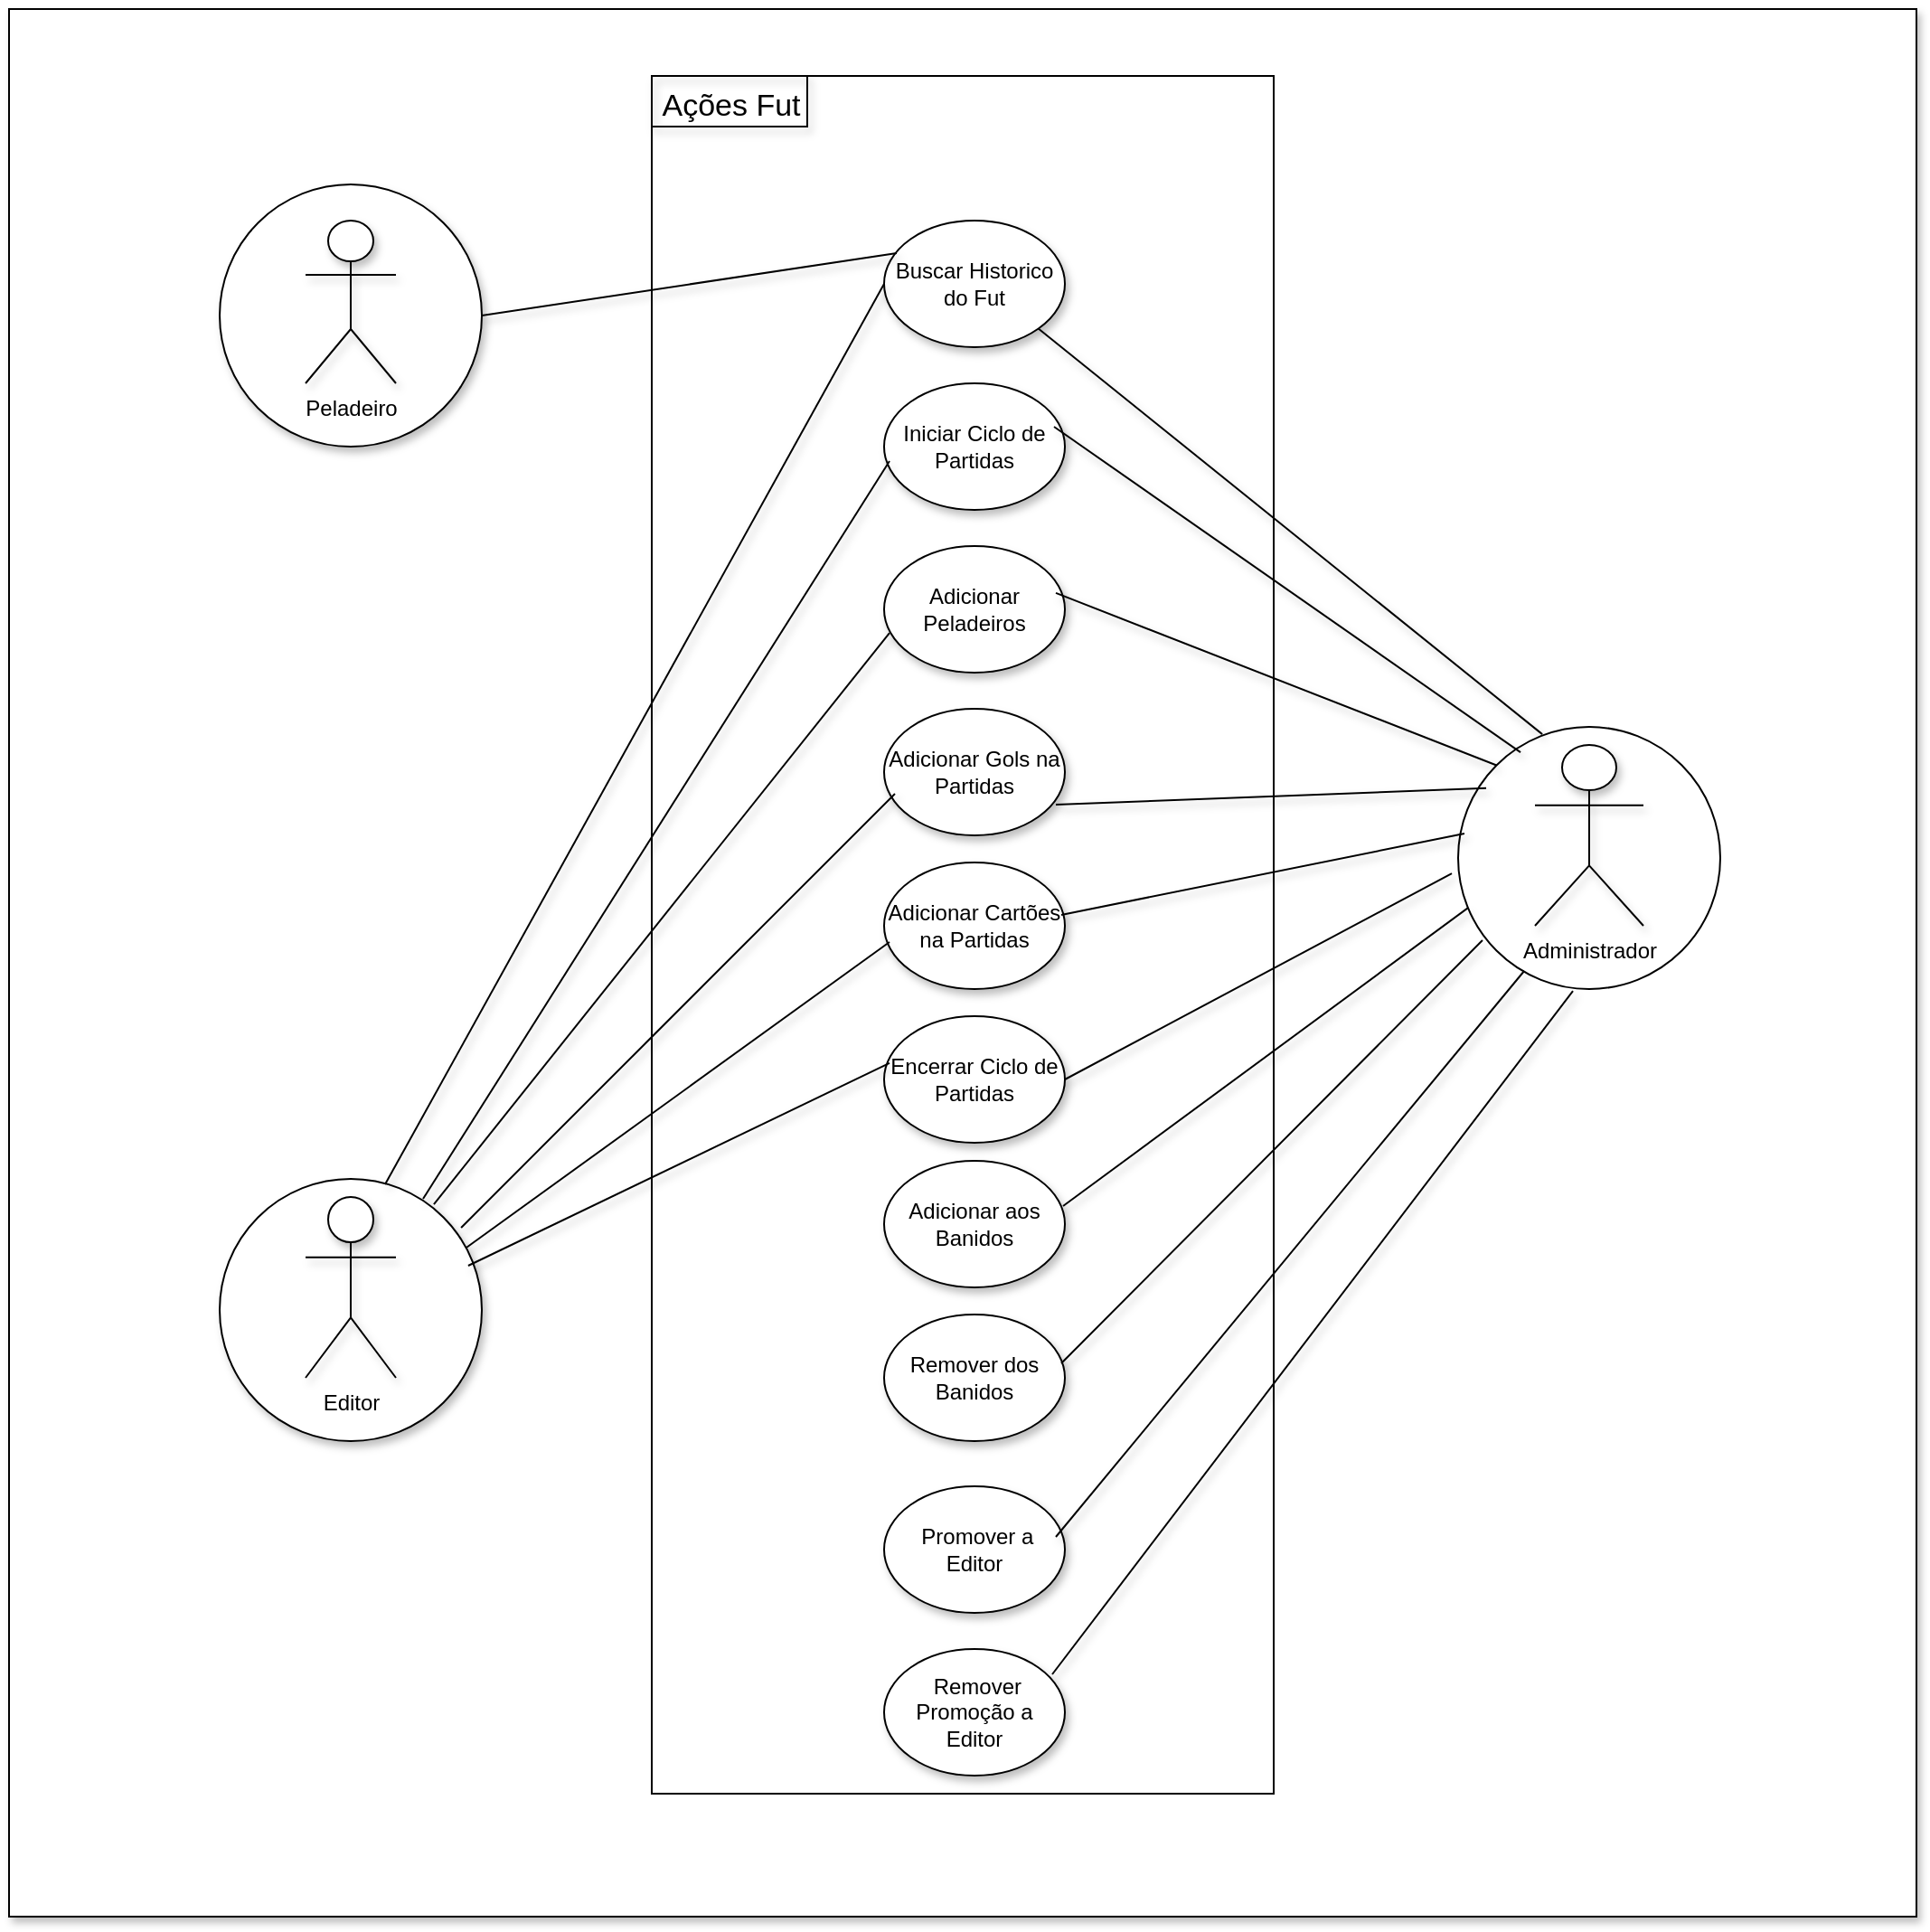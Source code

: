 <mxfile>
    <diagram id="J5sNGLrvIwUCoanL-hpi" name="Página-1">
        <mxGraphModel dx="1913" dy="825" grid="1" gridSize="10" guides="1" tooltips="1" connect="1" arrows="1" fold="1" page="1" pageScale="1" pageWidth="827" pageHeight="1169" background="#ffffff" math="0" shadow="0">
            <root>
                <mxCell id="0"/>
                <mxCell id="1" parent="0"/>
                <mxCell id="61" value="" style="whiteSpace=wrap;html=1;aspect=fixed;shadow=1;" parent="1" vertex="1">
                    <mxGeometry y="15" width="1055" height="1055" as="geometry"/>
                </mxCell>
                <mxCell id="49" value="" style="ellipse;whiteSpace=wrap;html=1;aspect=fixed;" parent="1" vertex="1">
                    <mxGeometry x="801.5" y="412" width="145" height="145" as="geometry"/>
                </mxCell>
                <mxCell id="48" value="" style="ellipse;whiteSpace=wrap;html=1;aspect=fixed;shadow=1;" parent="1" vertex="1">
                    <mxGeometry x="116.5" y="662" width="145" height="145" as="geometry"/>
                </mxCell>
                <mxCell id="47" value="" style="ellipse;whiteSpace=wrap;html=1;aspect=fixed;shadow=1;" parent="1" vertex="1">
                    <mxGeometry x="116.5" y="112" width="145" height="145" as="geometry"/>
                </mxCell>
                <mxCell id="5" value="Peladeiro" style="shape=umlActor;verticalLabelPosition=bottom;verticalAlign=top;html=1;shadow=1;" parent="1" vertex="1">
                    <mxGeometry x="164" y="132" width="50" height="90" as="geometry"/>
                </mxCell>
                <mxCell id="9" value="Editor" style="shape=umlActor;verticalLabelPosition=bottom;verticalAlign=top;html=1;shadow=1;" parent="1" vertex="1">
                    <mxGeometry x="164" y="672" width="50" height="100" as="geometry"/>
                </mxCell>
                <mxCell id="10" value="Administrador" style="shape=umlActor;verticalLabelPosition=bottom;verticalAlign=top;html=1;shadow=1;" parent="1" vertex="1">
                    <mxGeometry x="844" y="422" width="60" height="100" as="geometry"/>
                </mxCell>
                <mxCell id="11" value="" style="rounded=0;whiteSpace=wrap;html=1;direction=south;" parent="1" vertex="1">
                    <mxGeometry x="355.5" y="52" width="344" height="950" as="geometry"/>
                </mxCell>
                <mxCell id="12" value="&lt;span style=&quot;font-weight: normal;&quot;&gt;&lt;font style=&quot;font-size: 17px;&quot;&gt;Ações Fut&lt;/font&gt;&lt;/span&gt;" style="text;strokeColor=default;fillColor=none;html=1;fontSize=24;fontStyle=1;verticalAlign=middle;align=center;shadow=1;" parent="1" vertex="1">
                    <mxGeometry x="355.5" y="52" width="86" height="28" as="geometry"/>
                </mxCell>
                <mxCell id="13" value="Buscar Historico do Fut" style="ellipse;whiteSpace=wrap;html=1;shadow=1;" parent="1" vertex="1">
                    <mxGeometry x="484" y="132" width="100" height="70" as="geometry"/>
                </mxCell>
                <mxCell id="14" value="Iniciar Ciclo de Partidas" style="ellipse;whiteSpace=wrap;html=1;shadow=1;" parent="1" vertex="1">
                    <mxGeometry x="484" y="222" width="100" height="70" as="geometry"/>
                </mxCell>
                <mxCell id="17" value="Encerrar Ciclo de Partidas" style="ellipse;whiteSpace=wrap;html=1;shadow=1;" parent="1" vertex="1">
                    <mxGeometry x="484" y="572" width="100" height="70" as="geometry"/>
                </mxCell>
                <mxCell id="19" value="Adicionar aos Banidos" style="ellipse;whiteSpace=wrap;html=1;shadow=1;" parent="1" vertex="1">
                    <mxGeometry x="484" y="652" width="100" height="70" as="geometry"/>
                </mxCell>
                <mxCell id="20" value="Remover dos Banidos" style="ellipse;whiteSpace=wrap;html=1;shadow=1;" parent="1" vertex="1">
                    <mxGeometry x="484" y="737" width="100" height="70" as="geometry"/>
                </mxCell>
                <mxCell id="21" value="Adicionar Gols na Partidas" style="ellipse;whiteSpace=wrap;html=1;shadow=1;" parent="1" vertex="1">
                    <mxGeometry x="484" y="402" width="100" height="70" as="geometry"/>
                </mxCell>
                <mxCell id="22" value="Adicionar Cartões na Partidas" style="ellipse;whiteSpace=wrap;html=1;shadow=1;" parent="1" vertex="1">
                    <mxGeometry x="484" y="487" width="100" height="70" as="geometry"/>
                </mxCell>
                <mxCell id="23" value="&amp;nbsp;Promover a Editor" style="ellipse;whiteSpace=wrap;html=1;shadow=1;" parent="1" vertex="1">
                    <mxGeometry x="484" y="832" width="100" height="70" as="geometry"/>
                </mxCell>
                <mxCell id="24" value="&amp;nbsp;Remover Promoção a Editor" style="ellipse;whiteSpace=wrap;html=1;shadow=1;" parent="1" vertex="1">
                    <mxGeometry x="484" y="922" width="100" height="70" as="geometry"/>
                </mxCell>
                <mxCell id="43" value="" style="endArrow=none;html=1;exitX=1;exitY=1;exitDx=0;exitDy=0;entryX=0.321;entryY=0.028;entryDx=0;entryDy=0;entryPerimeter=0;shadow=1;" parent="1" source="13" target="49" edge="1">
                    <mxGeometry width="50" height="50" relative="1" as="geometry">
                        <mxPoint x="494" y="462" as="sourcePoint"/>
                        <mxPoint x="544" y="412" as="targetPoint"/>
                    </mxGeometry>
                </mxCell>
                <mxCell id="44" value="" style="endArrow=none;html=1;exitX=0.94;exitY=0.343;exitDx=0;exitDy=0;exitPerimeter=0;entryX=0.238;entryY=0.097;entryDx=0;entryDy=0;entryPerimeter=0;shadow=1;" parent="1" source="14" target="49" edge="1">
                    <mxGeometry width="50" height="50" relative="1" as="geometry">
                        <mxPoint x="579" y="202" as="sourcePoint"/>
                        <mxPoint x="854" y="454" as="targetPoint"/>
                    </mxGeometry>
                </mxCell>
                <mxCell id="45" value="" style="endArrow=none;html=1;exitX=0.95;exitY=0.757;exitDx=0;exitDy=0;exitPerimeter=0;entryX=0.107;entryY=0.234;entryDx=0;entryDy=0;entryPerimeter=0;shadow=1;" parent="1" source="21" target="49" edge="1">
                    <mxGeometry width="50" height="50" relative="1" as="geometry">
                        <mxPoint x="588" y="256" as="sourcePoint"/>
                        <mxPoint x="854" y="459" as="targetPoint"/>
                    </mxGeometry>
                </mxCell>
                <mxCell id="46" value="" style="endArrow=none;html=1;exitX=0.98;exitY=0.414;exitDx=0;exitDy=0;exitPerimeter=0;entryX=0.024;entryY=0.407;entryDx=0;entryDy=0;entryPerimeter=0;shadow=1;" parent="1" source="22" target="49" edge="1">
                    <mxGeometry width="50" height="50" relative="1" as="geometry">
                        <mxPoint x="589" y="375" as="sourcePoint"/>
                        <mxPoint x="854" y="471" as="targetPoint"/>
                    </mxGeometry>
                </mxCell>
                <mxCell id="50" value="" style="endArrow=none;html=1;exitX=1;exitY=0.5;exitDx=0;exitDy=0;entryX=-0.024;entryY=0.559;entryDx=0;entryDy=0;entryPerimeter=0;shadow=1;" parent="1" source="17" target="49" edge="1">
                    <mxGeometry width="50" height="50" relative="1" as="geometry">
                        <mxPoint x="592" y="441" as="sourcePoint"/>
                        <mxPoint x="815" y="481" as="targetPoint"/>
                    </mxGeometry>
                </mxCell>
                <mxCell id="51" value="" style="endArrow=none;html=1;entryX=0.038;entryY=0.69;entryDx=0;entryDy=0;entryPerimeter=0;exitX=0.99;exitY=0.357;exitDx=0;exitDy=0;exitPerimeter=0;shadow=1;" parent="1" source="19" target="49" edge="1">
                    <mxGeometry width="50" height="50" relative="1" as="geometry">
                        <mxPoint x="594" y="537" as="sourcePoint"/>
                        <mxPoint x="808" y="503" as="targetPoint"/>
                    </mxGeometry>
                </mxCell>
                <mxCell id="52" value="" style="endArrow=none;html=1;entryX=0.093;entryY=0.814;entryDx=0;entryDy=0;entryPerimeter=0;exitX=0.98;exitY=0.386;exitDx=0;exitDy=0;exitPerimeter=0;shadow=1;" parent="1" source="20" target="49" edge="1">
                    <mxGeometry width="50" height="50" relative="1" as="geometry">
                        <mxPoint x="593" y="617" as="sourcePoint"/>
                        <mxPoint x="817" y="522" as="targetPoint"/>
                    </mxGeometry>
                </mxCell>
                <mxCell id="53" value="" style="endArrow=none;html=1;entryX=0.252;entryY=0.931;entryDx=0;entryDy=0;entryPerimeter=0;exitX=0.95;exitY=0.4;exitDx=0;exitDy=0;exitPerimeter=0;shadow=1;" parent="1" source="23" target="49" edge="1">
                    <mxGeometry width="50" height="50" relative="1" as="geometry">
                        <mxPoint x="596" y="707" as="sourcePoint"/>
                        <mxPoint x="825" y="540" as="targetPoint"/>
                    </mxGeometry>
                </mxCell>
                <mxCell id="54" value="" style="endArrow=none;html=1;entryX=0.438;entryY=1.007;entryDx=0;entryDy=0;entryPerimeter=0;exitX=0.93;exitY=0.2;exitDx=0;exitDy=0;exitPerimeter=0;shadow=1;" parent="1" source="24" target="49" edge="1">
                    <mxGeometry width="50" height="50" relative="1" as="geometry">
                        <mxPoint x="589" y="810" as="sourcePoint"/>
                        <mxPoint x="848" y="557" as="targetPoint"/>
                    </mxGeometry>
                </mxCell>
                <mxCell id="55" value="" style="endArrow=none;html=1;exitX=0.07;exitY=0.257;exitDx=0;exitDy=0;entryX=1;entryY=0.5;entryDx=0;entryDy=0;exitPerimeter=0;shadow=1;" parent="1" source="13" target="47" edge="1">
                    <mxGeometry width="50" height="50" relative="1" as="geometry">
                        <mxPoint x="579" y="202" as="sourcePoint"/>
                        <mxPoint x="858" y="426" as="targetPoint"/>
                    </mxGeometry>
                </mxCell>
                <mxCell id="56" value="" style="endArrow=none;html=1;exitX=0;exitY=0.5;exitDx=0;exitDy=0;entryX=0.631;entryY=0.021;entryDx=0;entryDy=0;entryPerimeter=0;shadow=1;" parent="1" source="13" target="48" edge="1">
                    <mxGeometry width="50" height="50" relative="1" as="geometry">
                        <mxPoint x="501" y="160" as="sourcePoint"/>
                        <mxPoint x="272" y="195" as="targetPoint"/>
                    </mxGeometry>
                </mxCell>
                <mxCell id="57" value="" style="endArrow=none;html=1;exitX=0.03;exitY=0.614;exitDx=0;exitDy=0;entryX=0.776;entryY=0.076;entryDx=0;entryDy=0;entryPerimeter=0;exitPerimeter=0;shadow=1;" parent="1" source="14" target="48" edge="1">
                    <mxGeometry width="50" height="50" relative="1" as="geometry">
                        <mxPoint x="494" y="177" as="sourcePoint"/>
                        <mxPoint x="218" y="675" as="targetPoint"/>
                    </mxGeometry>
                </mxCell>
                <mxCell id="58" value="" style="endArrow=none;html=1;exitX=0.06;exitY=0.671;exitDx=0;exitDy=0;entryX=0.921;entryY=0.186;entryDx=0;entryDy=0;entryPerimeter=0;exitPerimeter=0;shadow=1;" parent="1" source="21" target="48" edge="1">
                    <mxGeometry width="50" height="50" relative="1" as="geometry">
                        <mxPoint x="499" y="260" as="sourcePoint"/>
                        <mxPoint x="239" y="683" as="targetPoint"/>
                    </mxGeometry>
                </mxCell>
                <mxCell id="59" value="" style="endArrow=none;html=1;exitX=0.03;exitY=0.629;exitDx=0;exitDy=0;entryX=0.941;entryY=0.262;entryDx=0;entryDy=0;entryPerimeter=0;exitPerimeter=0;shadow=1;" parent="1" source="22" target="48" edge="1">
                    <mxGeometry width="50" height="50" relative="1" as="geometry">
                        <mxPoint x="500" y="369" as="sourcePoint"/>
                        <mxPoint x="260" y="699" as="targetPoint"/>
                    </mxGeometry>
                </mxCell>
                <mxCell id="60" value="" style="endArrow=none;html=1;exitX=0.03;exitY=0.371;exitDx=0;exitDy=0;entryX=0.948;entryY=0.331;entryDx=0;entryDy=0;entryPerimeter=0;exitPerimeter=0;shadow=1;" parent="1" source="17" target="48" edge="1">
                    <mxGeometry width="50" height="50" relative="1" as="geometry">
                        <mxPoint x="494" y="432" as="sourcePoint"/>
                        <mxPoint x="263" y="710" as="targetPoint"/>
                    </mxGeometry>
                </mxCell>
                <mxCell id="63" value="Adicionar Peladeiros" style="ellipse;whiteSpace=wrap;html=1;shadow=1;" parent="1" vertex="1">
                    <mxGeometry x="484" y="312" width="100" height="70" as="geometry"/>
                </mxCell>
                <mxCell id="64" value="" style="endArrow=none;html=1;exitX=0.95;exitY=0.371;exitDx=0;exitDy=0;exitPerimeter=0;entryX=0;entryY=0;entryDx=0;entryDy=0;shadow=1;" parent="1" source="63" target="49" edge="1">
                    <mxGeometry width="50" height="50" relative="1" as="geometry">
                        <mxPoint x="588" y="256" as="sourcePoint"/>
                        <mxPoint x="846" y="436" as="targetPoint"/>
                    </mxGeometry>
                </mxCell>
                <mxCell id="65" value="" style="endArrow=none;html=1;exitX=0.03;exitY=0.686;exitDx=0;exitDy=0;entryX=0.817;entryY=0.097;entryDx=0;entryDy=0;entryPerimeter=0;exitPerimeter=0;shadow=1;" parent="1" source="63" target="48" edge="1">
                    <mxGeometry width="50" height="50" relative="1" as="geometry">
                        <mxPoint x="499" y="260" as="sourcePoint"/>
                        <mxPoint x="239" y="683" as="targetPoint"/>
                    </mxGeometry>
                </mxCell>
            </root>
        </mxGraphModel>
    </diagram>
</mxfile>